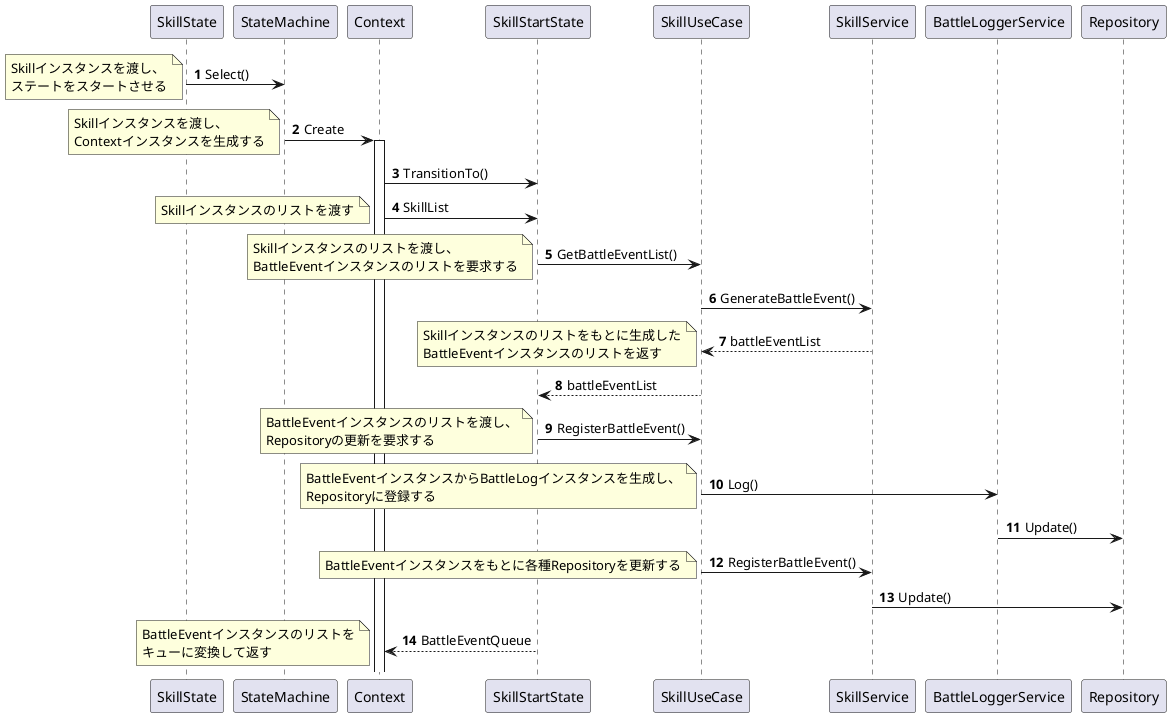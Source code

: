 @startuml
'https://plantuml.com/sequence-diagram

autonumber
SkillState -> StateMachine: Select()
note left: Skillインスタンスを渡し、\nステートをスタートさせる
StateMachine -> Context: Create
note left: Skillインスタンスを渡し、\nContextインスタンスを生成する
activate Context
Context -> SkillStartState: TransitionTo()
Context -> SkillStartState: SkillList
note left: Skillインスタンスのリストを渡す
SkillStartState -> SkillUseCase: GetBattleEventList()
note left: Skillインスタンスのリストを渡し、\nBattleEventインスタンスのリストを要求する
SkillUseCase -> SkillService: GenerateBattleEvent()
SkillService --> SkillUseCase: battleEventList
note left: Skillインスタンスのリストをもとに生成した\nBattleEventインスタンスのリストを返す
SkillUseCase --> SkillStartState: battleEventList
SkillStartState -> SkillUseCase: RegisterBattleEvent()
note left: BattleEventインスタンスのリストを渡し、\nRepositoryの更新を要求する
SkillUseCase -> BattleLoggerService: Log()
note left: BattleEventインスタンスからBattleLogインスタンスを生成し、\nRepositoryに登録する
BattleLoggerService -> Repository: Update()
SkillUseCase -> SkillService: RegisterBattleEvent()
note left: BattleEventインスタンスをもとに各種Repositoryを更新する
SkillService -> Repository: Update()
SkillStartState --> Context: BattleEventQueue
note left: BattleEventインスタンスのリストを\nキューに変換して返す
@enduml